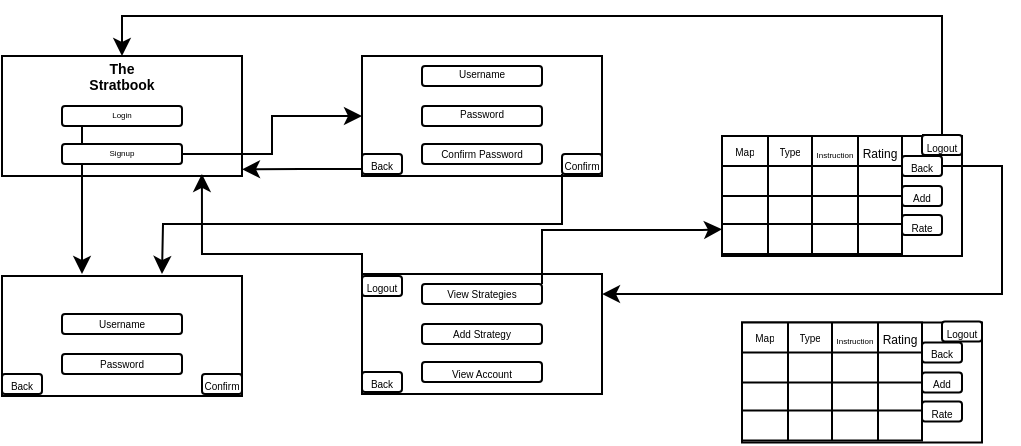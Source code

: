 <mxfile version="14.9.6" type="github"><diagram id="3ObjCFk_COOsaYDm3444" name="Page-1"><mxGraphModel dx="569" dy="295" grid="1" gridSize="10" guides="1" tooltips="1" connect="1" arrows="1" fold="1" page="1" pageScale="1" pageWidth="827" pageHeight="1169" math="0" shadow="0"><root><mxCell id="0"/><mxCell id="1" parent="0"/><mxCell id="eZGEV_8KPdCAxbX1N_Es-2" value="" style="rounded=0;whiteSpace=wrap;html=1;" vertex="1" parent="1"><mxGeometry x="80" y="91" width="120" height="60" as="geometry"/></mxCell><mxCell id="eZGEV_8KPdCAxbX1N_Es-4" value="" style="rounded=1;whiteSpace=wrap;html=1;" vertex="1" parent="1"><mxGeometry x="110" y="116" width="60" height="10" as="geometry"/></mxCell><mxCell id="eZGEV_8KPdCAxbX1N_Es-31" style="edgeStyle=orthogonalEdgeStyle;rounded=0;orthogonalLoop=1;jettySize=auto;html=1;exitX=0;exitY=1;exitDx=0;exitDy=0;fontSize=5;" edge="1" parent="1" source="eZGEV_8KPdCAxbX1N_Es-6"><mxGeometry relative="1" as="geometry"><mxPoint x="120" y="200" as="targetPoint"/></mxGeometry></mxCell><mxCell id="eZGEV_8KPdCAxbX1N_Es-6" value="Login" style="text;html=1;strokeColor=none;fillColor=none;align=center;verticalAlign=middle;whiteSpace=wrap;rounded=0;fontSize=4;" vertex="1" parent="1"><mxGeometry x="120" y="116" width="40" height="10" as="geometry"/></mxCell><mxCell id="eZGEV_8KPdCAxbX1N_Es-20" style="edgeStyle=orthogonalEdgeStyle;rounded=0;orthogonalLoop=1;jettySize=auto;html=1;exitX=1;exitY=0.5;exitDx=0;exitDy=0;entryX=0;entryY=0.5;entryDx=0;entryDy=0;fontSize=5;" edge="1" parent="1" source="eZGEV_8KPdCAxbX1N_Es-7" target="eZGEV_8KPdCAxbX1N_Es-11"><mxGeometry relative="1" as="geometry"/></mxCell><mxCell id="eZGEV_8KPdCAxbX1N_Es-7" value="" style="rounded=1;whiteSpace=wrap;html=1;" vertex="1" parent="1"><mxGeometry x="110" y="135" width="60" height="10" as="geometry"/></mxCell><mxCell id="eZGEV_8KPdCAxbX1N_Es-8" value="Signup" style="text;html=1;strokeColor=none;fillColor=none;align=center;verticalAlign=middle;whiteSpace=wrap;rounded=0;fontSize=4;" vertex="1" parent="1"><mxGeometry x="120" y="135" width="40" height="10" as="geometry"/></mxCell><mxCell id="eZGEV_8KPdCAxbX1N_Es-10" value="&lt;div style=&quot;font-size: 7px;&quot;&gt;The Stratbook&lt;/div&gt;&lt;div style=&quot;font-size: 7px;&quot;&gt;&lt;br style=&quot;font-size: 7px;&quot;&gt;&lt;/div&gt;" style="text;html=1;strokeColor=none;fillColor=none;align=center;verticalAlign=middle;whiteSpace=wrap;rounded=0;fontSize=7;fontStyle=1" vertex="1" parent="1"><mxGeometry x="120" y="96" width="40" height="20" as="geometry"/></mxCell><mxCell id="eZGEV_8KPdCAxbX1N_Es-11" value="" style="rounded=0;whiteSpace=wrap;html=1;fontSize=7;" vertex="1" parent="1"><mxGeometry x="260" y="91" width="120" height="60" as="geometry"/></mxCell><mxCell id="eZGEV_8KPdCAxbX1N_Es-12" value="" style="rounded=1;whiteSpace=wrap;html=1;" vertex="1" parent="1"><mxGeometry x="290" y="96" width="60" height="10" as="geometry"/></mxCell><mxCell id="eZGEV_8KPdCAxbX1N_Es-13" value="" style="rounded=1;whiteSpace=wrap;html=1;" vertex="1" parent="1"><mxGeometry x="290" y="116" width="60" height="10" as="geometry"/></mxCell><mxCell id="eZGEV_8KPdCAxbX1N_Es-14" value="" style="rounded=1;whiteSpace=wrap;html=1;" vertex="1" parent="1"><mxGeometry x="290" y="135" width="60" height="10" as="geometry"/></mxCell><mxCell id="eZGEV_8KPdCAxbX1N_Es-15" value="&lt;font style=&quot;font-size: 5px&quot;&gt;Username&lt;/font&gt;" style="text;html=1;strokeColor=none;fillColor=none;align=center;verticalAlign=middle;whiteSpace=wrap;rounded=0;fontSize=7;" vertex="1" parent="1"><mxGeometry x="300" y="90" width="40" height="20" as="geometry"/></mxCell><mxCell id="eZGEV_8KPdCAxbX1N_Es-16" value="&lt;font style=&quot;font-size: 5px&quot;&gt;Password&lt;/font&gt;" style="text;html=1;strokeColor=none;fillColor=none;align=center;verticalAlign=middle;whiteSpace=wrap;rounded=0;fontSize=7;" vertex="1" parent="1"><mxGeometry x="300" y="110" width="40" height="20" as="geometry"/></mxCell><mxCell id="eZGEV_8KPdCAxbX1N_Es-17" value="&lt;font style=&quot;font-size: 5px&quot;&gt;Confirm Password&lt;/font&gt;" style="text;html=1;strokeColor=none;fillColor=none;align=center;verticalAlign=middle;whiteSpace=wrap;rounded=0;fontSize=7;" vertex="1" parent="1"><mxGeometry x="295" y="130" width="50" height="20" as="geometry"/></mxCell><mxCell id="eZGEV_8KPdCAxbX1N_Es-21" style="edgeStyle=orthogonalEdgeStyle;rounded=0;orthogonalLoop=1;jettySize=auto;html=1;exitX=0;exitY=0.75;exitDx=0;exitDy=0;entryX=1;entryY=0.944;entryDx=0;entryDy=0;entryPerimeter=0;fontSize=5;" edge="1" parent="1" source="eZGEV_8KPdCAxbX1N_Es-18" target="eZGEV_8KPdCAxbX1N_Es-2"><mxGeometry relative="1" as="geometry"/></mxCell><mxCell id="eZGEV_8KPdCAxbX1N_Es-18" value="Back" style="rounded=1;whiteSpace=wrap;html=1;fontSize=5;" vertex="1" parent="1"><mxGeometry x="260" y="140" width="20" height="10" as="geometry"/></mxCell><mxCell id="eZGEV_8KPdCAxbX1N_Es-33" style="edgeStyle=orthogonalEdgeStyle;rounded=0;orthogonalLoop=1;jettySize=auto;html=1;exitX=0;exitY=1;exitDx=0;exitDy=0;fontSize=5;" edge="1" parent="1" source="eZGEV_8KPdCAxbX1N_Es-19"><mxGeometry relative="1" as="geometry"><mxPoint x="160" y="200" as="targetPoint"/></mxGeometry></mxCell><mxCell id="eZGEV_8KPdCAxbX1N_Es-19" value="Confirm" style="rounded=1;whiteSpace=wrap;html=1;fontSize=5;" vertex="1" parent="1"><mxGeometry x="360" y="140" width="20" height="10" as="geometry"/></mxCell><mxCell id="eZGEV_8KPdCAxbX1N_Es-22" value="" style="rounded=0;whiteSpace=wrap;html=1;fontSize=7;" vertex="1" parent="1"><mxGeometry x="80" y="201" width="120" height="60" as="geometry"/></mxCell><mxCell id="eZGEV_8KPdCAxbX1N_Es-23" value="" style="rounded=1;whiteSpace=wrap;html=1;" vertex="1" parent="1"><mxGeometry x="110" y="220" width="60" height="10" as="geometry"/></mxCell><mxCell id="eZGEV_8KPdCAxbX1N_Es-24" value="" style="rounded=1;whiteSpace=wrap;html=1;" vertex="1" parent="1"><mxGeometry x="110" y="240" width="60" height="10" as="geometry"/></mxCell><mxCell id="eZGEV_8KPdCAxbX1N_Es-26" value="&lt;font style=&quot;font-size: 5px&quot;&gt;Username&lt;/font&gt;" style="text;html=1;strokeColor=none;fillColor=none;align=center;verticalAlign=middle;whiteSpace=wrap;rounded=0;fontSize=7;" vertex="1" parent="1"><mxGeometry x="120" y="215" width="40" height="20" as="geometry"/></mxCell><mxCell id="eZGEV_8KPdCAxbX1N_Es-27" value="&lt;font style=&quot;font-size: 5px&quot;&gt;Password&lt;/font&gt;" style="text;html=1;strokeColor=none;fillColor=none;align=center;verticalAlign=middle;whiteSpace=wrap;rounded=0;fontSize=7;" vertex="1" parent="1"><mxGeometry x="120" y="235" width="40" height="20" as="geometry"/></mxCell><mxCell id="eZGEV_8KPdCAxbX1N_Es-29" value="Back" style="rounded=1;whiteSpace=wrap;html=1;fontSize=5;" vertex="1" parent="1"><mxGeometry x="80" y="250" width="20" height="10" as="geometry"/></mxCell><mxCell id="eZGEV_8KPdCAxbX1N_Es-30" value="Confirm" style="rounded=1;whiteSpace=wrap;html=1;fontSize=5;" vertex="1" parent="1"><mxGeometry x="180" y="250" width="20" height="10" as="geometry"/></mxCell><mxCell id="eZGEV_8KPdCAxbX1N_Es-93" style="edgeStyle=orthogonalEdgeStyle;rounded=0;orthogonalLoop=1;jettySize=auto;html=1;exitX=0;exitY=0;exitDx=0;exitDy=0;entryX=0.833;entryY=0.983;entryDx=0;entryDy=0;entryPerimeter=0;fontSize=3;" edge="1" parent="1" source="eZGEV_8KPdCAxbX1N_Es-41" target="eZGEV_8KPdCAxbX1N_Es-2"><mxGeometry relative="1" as="geometry"><Array as="points"><mxPoint x="260" y="190"/><mxPoint x="180" y="190"/></Array></mxGeometry></mxCell><mxCell id="eZGEV_8KPdCAxbX1N_Es-41" value="" style="rounded=0;whiteSpace=wrap;html=1;fontSize=7;" vertex="1" parent="1"><mxGeometry x="260" y="200" width="120" height="60" as="geometry"/></mxCell><mxCell id="eZGEV_8KPdCAxbX1N_Es-91" style="edgeStyle=orthogonalEdgeStyle;rounded=0;orthogonalLoop=1;jettySize=auto;html=1;exitX=1;exitY=0;exitDx=0;exitDy=0;entryX=0;entryY=0.75;entryDx=0;entryDy=0;fontSize=3;" edge="1" parent="1" source="eZGEV_8KPdCAxbX1N_Es-42"><mxGeometry relative="1" as="geometry"><mxPoint x="440" y="177.625" as="targetPoint"/><Array as="points"><mxPoint x="350" y="178"/><mxPoint x="430" y="178"/></Array></mxGeometry></mxCell><mxCell id="eZGEV_8KPdCAxbX1N_Es-42" value="" style="rounded=1;whiteSpace=wrap;html=1;" vertex="1" parent="1"><mxGeometry x="290" y="205" width="60" height="10" as="geometry"/></mxCell><mxCell id="eZGEV_8KPdCAxbX1N_Es-43" value="" style="rounded=1;whiteSpace=wrap;html=1;" vertex="1" parent="1"><mxGeometry x="290" y="225" width="60" height="10" as="geometry"/></mxCell><mxCell id="eZGEV_8KPdCAxbX1N_Es-44" value="" style="rounded=1;whiteSpace=wrap;html=1;" vertex="1" parent="1"><mxGeometry x="290" y="244" width="60" height="10" as="geometry"/></mxCell><mxCell id="eZGEV_8KPdCAxbX1N_Es-45" value="&lt;font style=&quot;font-size: 5px;&quot;&gt;View Strategies&lt;/font&gt;" style="text;html=1;strokeColor=none;fillColor=none;align=center;verticalAlign=middle;whiteSpace=wrap;rounded=0;fontSize=5;fontStyle=0" vertex="1" parent="1"><mxGeometry x="295" y="199" width="50" height="20" as="geometry"/></mxCell><mxCell id="eZGEV_8KPdCAxbX1N_Es-46" value="View Account" style="text;html=1;strokeColor=none;fillColor=none;align=center;verticalAlign=middle;whiteSpace=wrap;rounded=0;fontSize=5;" vertex="1" parent="1"><mxGeometry x="295" y="239" width="50" height="20" as="geometry"/></mxCell><mxCell id="eZGEV_8KPdCAxbX1N_Es-47" value="&lt;font style=&quot;font-size: 5px;&quot;&gt;Add Strategy&lt;/font&gt;" style="text;html=1;strokeColor=none;fillColor=none;align=center;verticalAlign=middle;whiteSpace=wrap;rounded=0;fontSize=5;" vertex="1" parent="1"><mxGeometry x="295" y="219" width="50" height="20" as="geometry"/></mxCell><mxCell id="eZGEV_8KPdCAxbX1N_Es-48" value="Logout" style="rounded=1;whiteSpace=wrap;html=1;fontSize=5;" vertex="1" parent="1"><mxGeometry x="260" y="201" width="20" height="10" as="geometry"/></mxCell><mxCell id="eZGEV_8KPdCAxbX1N_Es-50" value="Back" style="rounded=1;whiteSpace=wrap;html=1;fontSize=5;" vertex="1" parent="1"><mxGeometry x="260" y="249" width="20" height="10" as="geometry"/></mxCell><mxCell id="eZGEV_8KPdCAxbX1N_Es-52" value="" style="rounded=0;whiteSpace=wrap;html=1;fontSize=7;" vertex="1" parent="1"><mxGeometry x="440" y="131" width="120" height="60" as="geometry"/></mxCell><mxCell id="eZGEV_8KPdCAxbX1N_Es-92" style="edgeStyle=orthogonalEdgeStyle;rounded=0;orthogonalLoop=1;jettySize=auto;html=1;exitX=0;exitY=0;exitDx=0;exitDy=0;entryX=0.5;entryY=0;entryDx=0;entryDy=0;fontSize=3;" edge="1" parent="1" source="eZGEV_8KPdCAxbX1N_Es-59" target="eZGEV_8KPdCAxbX1N_Es-2"><mxGeometry relative="1" as="geometry"><Array as="points"><mxPoint x="550" y="131"/><mxPoint x="550" y="71"/><mxPoint x="140" y="71"/></Array></mxGeometry></mxCell><mxCell id="eZGEV_8KPdCAxbX1N_Es-59" value="Logout" style="rounded=1;whiteSpace=wrap;html=1;fontSize=5;" vertex="1" parent="1"><mxGeometry x="540" y="130.5" width="20" height="10" as="geometry"/></mxCell><mxCell id="eZGEV_8KPdCAxbX1N_Es-95" style="edgeStyle=orthogonalEdgeStyle;rounded=0;orthogonalLoop=1;jettySize=auto;html=1;exitX=0;exitY=0.5;exitDx=0;exitDy=0;entryX=1;entryY=0.167;entryDx=0;entryDy=0;entryPerimeter=0;fontSize=3;" edge="1" parent="1" source="eZGEV_8KPdCAxbX1N_Es-60" target="eZGEV_8KPdCAxbX1N_Es-41"><mxGeometry relative="1" as="geometry"><Array as="points"><mxPoint x="580" y="146"/><mxPoint x="580" y="210"/></Array></mxGeometry></mxCell><mxCell id="eZGEV_8KPdCAxbX1N_Es-60" value="Back" style="rounded=1;whiteSpace=wrap;html=1;fontSize=5;" vertex="1" parent="1"><mxGeometry x="530" y="141" width="20" height="10" as="geometry"/></mxCell><mxCell id="eZGEV_8KPdCAxbX1N_Es-80" value="Add" style="rounded=1;whiteSpace=wrap;html=1;fontSize=5;" vertex="1" parent="1"><mxGeometry x="530" y="156" width="20" height="10" as="geometry"/></mxCell><mxCell id="eZGEV_8KPdCAxbX1N_Es-90" value="Rate" style="rounded=1;whiteSpace=wrap;html=1;fontSize=5;" vertex="1" parent="1"><mxGeometry x="530" y="170.5" width="20" height="10" as="geometry"/></mxCell><mxCell id="eZGEV_8KPdCAxbX1N_Es-96" value="" style="shape=table;startSize=0;container=1;collapsible=0;childLayout=tableLayout;fontSize=5;" vertex="1" parent="1"><mxGeometry x="440" y="131" width="90" height="59" as="geometry"/></mxCell><mxCell id="eZGEV_8KPdCAxbX1N_Es-97" value="" style="shape=partialRectangle;collapsible=0;dropTarget=0;pointerEvents=0;fillColor=none;top=0;left=0;bottom=0;right=0;points=[[0,0.5],[1,0.5]];portConstraint=eastwest;" vertex="1" parent="eZGEV_8KPdCAxbX1N_Es-96"><mxGeometry width="90" height="15" as="geometry"/></mxCell><mxCell id="eZGEV_8KPdCAxbX1N_Es-98" value="&lt;font style=&quot;font-size: 5px&quot;&gt;Map&lt;/font&gt;" style="shape=partialRectangle;html=1;whiteSpace=wrap;connectable=0;overflow=hidden;fillColor=none;top=0;left=0;bottom=0;right=0;pointerEvents=1;spacingTop=-4;" vertex="1" parent="eZGEV_8KPdCAxbX1N_Es-97"><mxGeometry width="23" height="15" as="geometry"/></mxCell><mxCell id="eZGEV_8KPdCAxbX1N_Es-99" value="&lt;font style=&quot;font-size: 5px&quot;&gt;Type&lt;/font&gt;" style="shape=partialRectangle;html=1;whiteSpace=wrap;connectable=0;overflow=hidden;fillColor=none;top=0;left=0;bottom=0;right=0;pointerEvents=1;spacingBottom=0;spacingTop=-4;" vertex="1" parent="eZGEV_8KPdCAxbX1N_Es-97"><mxGeometry x="23" width="22" height="15" as="geometry"/></mxCell><mxCell id="eZGEV_8KPdCAxbX1N_Es-100" value="&lt;font style=&quot;font-size: 4px&quot;&gt;Instruction&lt;/font&gt;" style="shape=partialRectangle;html=1;whiteSpace=wrap;connectable=0;overflow=hidden;fillColor=none;top=0;left=0;bottom=0;right=0;pointerEvents=1;spacingTop=-3;" vertex="1" parent="eZGEV_8KPdCAxbX1N_Es-97"><mxGeometry x="45" width="23" height="15" as="geometry"/></mxCell><mxCell id="eZGEV_8KPdCAxbX1N_Es-101" value="&lt;font style=&quot;font-size: 6px&quot;&gt;Rating&lt;/font&gt;" style="shape=partialRectangle;html=1;whiteSpace=wrap;connectable=0;overflow=hidden;fillColor=none;top=0;left=0;bottom=0;right=0;pointerEvents=1;spacingTop=-3;" vertex="1" parent="eZGEV_8KPdCAxbX1N_Es-97"><mxGeometry x="68" width="22" height="15" as="geometry"/></mxCell><mxCell id="eZGEV_8KPdCAxbX1N_Es-102" value="" style="shape=partialRectangle;collapsible=0;dropTarget=0;pointerEvents=0;fillColor=none;top=0;left=0;bottom=0;right=0;points=[[0,0.5],[1,0.5]];portConstraint=eastwest;" vertex="1" parent="eZGEV_8KPdCAxbX1N_Es-96"><mxGeometry y="15" width="90" height="15" as="geometry"/></mxCell><mxCell id="eZGEV_8KPdCAxbX1N_Es-103" value="" style="shape=partialRectangle;html=1;whiteSpace=wrap;connectable=0;overflow=hidden;fillColor=none;top=0;left=0;bottom=0;right=0;pointerEvents=1;" vertex="1" parent="eZGEV_8KPdCAxbX1N_Es-102"><mxGeometry width="23" height="15" as="geometry"/></mxCell><mxCell id="eZGEV_8KPdCAxbX1N_Es-104" value="" style="shape=partialRectangle;html=1;whiteSpace=wrap;connectable=0;overflow=hidden;fillColor=none;top=0;left=0;bottom=0;right=0;pointerEvents=1;" vertex="1" parent="eZGEV_8KPdCAxbX1N_Es-102"><mxGeometry x="23" width="22" height="15" as="geometry"/></mxCell><mxCell id="eZGEV_8KPdCAxbX1N_Es-105" value="" style="shape=partialRectangle;html=1;whiteSpace=wrap;connectable=0;overflow=hidden;fillColor=none;top=0;left=0;bottom=0;right=0;pointerEvents=1;" vertex="1" parent="eZGEV_8KPdCAxbX1N_Es-102"><mxGeometry x="45" width="23" height="15" as="geometry"/></mxCell><mxCell id="eZGEV_8KPdCAxbX1N_Es-106" value="" style="shape=partialRectangle;html=1;whiteSpace=wrap;connectable=0;overflow=hidden;fillColor=none;top=0;left=0;bottom=0;right=0;pointerEvents=1;" vertex="1" parent="eZGEV_8KPdCAxbX1N_Es-102"><mxGeometry x="68" width="22" height="15" as="geometry"/></mxCell><mxCell id="eZGEV_8KPdCAxbX1N_Es-107" value="" style="shape=partialRectangle;collapsible=0;dropTarget=0;pointerEvents=0;fillColor=none;top=0;left=0;bottom=0;right=0;points=[[0,0.5],[1,0.5]];portConstraint=eastwest;" vertex="1" parent="eZGEV_8KPdCAxbX1N_Es-96"><mxGeometry y="30" width="90" height="14" as="geometry"/></mxCell><mxCell id="eZGEV_8KPdCAxbX1N_Es-108" value="" style="shape=partialRectangle;html=1;whiteSpace=wrap;connectable=0;overflow=hidden;fillColor=none;top=0;left=0;bottom=0;right=0;pointerEvents=1;" vertex="1" parent="eZGEV_8KPdCAxbX1N_Es-107"><mxGeometry width="23" height="14" as="geometry"/></mxCell><mxCell id="eZGEV_8KPdCAxbX1N_Es-109" value="" style="shape=partialRectangle;html=1;whiteSpace=wrap;connectable=0;overflow=hidden;fillColor=none;top=0;left=0;bottom=0;right=0;pointerEvents=1;" vertex="1" parent="eZGEV_8KPdCAxbX1N_Es-107"><mxGeometry x="23" width="22" height="14" as="geometry"/></mxCell><mxCell id="eZGEV_8KPdCAxbX1N_Es-110" value="" style="shape=partialRectangle;html=1;whiteSpace=wrap;connectable=0;overflow=hidden;fillColor=none;top=0;left=0;bottom=0;right=0;pointerEvents=1;" vertex="1" parent="eZGEV_8KPdCAxbX1N_Es-107"><mxGeometry x="45" width="23" height="14" as="geometry"/></mxCell><mxCell id="eZGEV_8KPdCAxbX1N_Es-111" value="" style="shape=partialRectangle;html=1;whiteSpace=wrap;connectable=0;overflow=hidden;fillColor=none;top=0;left=0;bottom=0;right=0;pointerEvents=1;" vertex="1" parent="eZGEV_8KPdCAxbX1N_Es-107"><mxGeometry x="68" width="22" height="14" as="geometry"/></mxCell><mxCell id="eZGEV_8KPdCAxbX1N_Es-112" value="" style="shape=partialRectangle;collapsible=0;dropTarget=0;pointerEvents=0;fillColor=none;top=0;left=0;bottom=0;right=0;points=[[0,0.5],[1,0.5]];portConstraint=eastwest;" vertex="1" parent="eZGEV_8KPdCAxbX1N_Es-96"><mxGeometry y="44" width="90" height="15" as="geometry"/></mxCell><mxCell id="eZGEV_8KPdCAxbX1N_Es-113" value="" style="shape=partialRectangle;html=1;whiteSpace=wrap;connectable=0;overflow=hidden;fillColor=none;top=0;left=0;bottom=0;right=0;pointerEvents=1;" vertex="1" parent="eZGEV_8KPdCAxbX1N_Es-112"><mxGeometry width="23" height="15" as="geometry"/></mxCell><mxCell id="eZGEV_8KPdCAxbX1N_Es-114" value="" style="shape=partialRectangle;html=1;whiteSpace=wrap;connectable=0;overflow=hidden;fillColor=none;top=0;left=0;bottom=0;right=0;pointerEvents=1;" vertex="1" parent="eZGEV_8KPdCAxbX1N_Es-112"><mxGeometry x="23" width="22" height="15" as="geometry"/></mxCell><mxCell id="eZGEV_8KPdCAxbX1N_Es-115" value="" style="shape=partialRectangle;html=1;whiteSpace=wrap;connectable=0;overflow=hidden;fillColor=none;top=0;left=0;bottom=0;right=0;pointerEvents=1;" vertex="1" parent="eZGEV_8KPdCAxbX1N_Es-112"><mxGeometry x="45" width="23" height="15" as="geometry"/></mxCell><mxCell id="eZGEV_8KPdCAxbX1N_Es-116" value="" style="shape=partialRectangle;html=1;whiteSpace=wrap;connectable=0;overflow=hidden;fillColor=none;top=0;left=0;bottom=0;right=0;pointerEvents=1;" vertex="1" parent="eZGEV_8KPdCAxbX1N_Es-112"><mxGeometry x="68" width="22" height="15" as="geometry"/></mxCell><mxCell id="eZGEV_8KPdCAxbX1N_Es-117" value="" style="rounded=0;whiteSpace=wrap;html=1;fontSize=7;" vertex="1" parent="1"><mxGeometry x="450" y="224.25" width="120" height="60" as="geometry"/></mxCell><mxCell id="eZGEV_8KPdCAxbX1N_Es-118" value="Logout" style="rounded=1;whiteSpace=wrap;html=1;fontSize=5;" vertex="1" parent="1"><mxGeometry x="550" y="223.75" width="20" height="10" as="geometry"/></mxCell><mxCell id="eZGEV_8KPdCAxbX1N_Es-119" value="Back" style="rounded=1;whiteSpace=wrap;html=1;fontSize=5;" vertex="1" parent="1"><mxGeometry x="540" y="234.25" width="20" height="10" as="geometry"/></mxCell><mxCell id="eZGEV_8KPdCAxbX1N_Es-120" value="Add" style="rounded=1;whiteSpace=wrap;html=1;fontSize=5;" vertex="1" parent="1"><mxGeometry x="540" y="249.25" width="20" height="10" as="geometry"/></mxCell><mxCell id="eZGEV_8KPdCAxbX1N_Es-121" value="Rate" style="rounded=1;whiteSpace=wrap;html=1;fontSize=5;" vertex="1" parent="1"><mxGeometry x="540" y="263.75" width="20" height="10" as="geometry"/></mxCell><mxCell id="eZGEV_8KPdCAxbX1N_Es-122" value="" style="shape=table;startSize=0;container=1;collapsible=0;childLayout=tableLayout;fontSize=5;" vertex="1" parent="1"><mxGeometry x="450" y="224.25" width="90" height="59" as="geometry"/></mxCell><mxCell id="eZGEV_8KPdCAxbX1N_Es-123" value="" style="shape=partialRectangle;collapsible=0;dropTarget=0;pointerEvents=0;fillColor=none;top=0;left=0;bottom=0;right=0;points=[[0,0.5],[1,0.5]];portConstraint=eastwest;" vertex="1" parent="eZGEV_8KPdCAxbX1N_Es-122"><mxGeometry width="90" height="15" as="geometry"/></mxCell><mxCell id="eZGEV_8KPdCAxbX1N_Es-124" value="&lt;font style=&quot;font-size: 5px&quot;&gt;Map&lt;/font&gt;" style="shape=partialRectangle;html=1;whiteSpace=wrap;connectable=0;overflow=hidden;fillColor=none;top=0;left=0;bottom=0;right=0;pointerEvents=1;spacingTop=-4;" vertex="1" parent="eZGEV_8KPdCAxbX1N_Es-123"><mxGeometry width="23" height="15" as="geometry"/></mxCell><mxCell id="eZGEV_8KPdCAxbX1N_Es-125" value="&lt;font style=&quot;font-size: 5px&quot;&gt;Type&lt;/font&gt;" style="shape=partialRectangle;html=1;whiteSpace=wrap;connectable=0;overflow=hidden;fillColor=none;top=0;left=0;bottom=0;right=0;pointerEvents=1;spacingBottom=0;spacingTop=-4;" vertex="1" parent="eZGEV_8KPdCAxbX1N_Es-123"><mxGeometry x="23" width="22" height="15" as="geometry"/></mxCell><mxCell id="eZGEV_8KPdCAxbX1N_Es-126" value="&lt;font style=&quot;font-size: 4px&quot;&gt;Instruction&lt;/font&gt;" style="shape=partialRectangle;html=1;whiteSpace=wrap;connectable=0;overflow=hidden;fillColor=none;top=0;left=0;bottom=0;right=0;pointerEvents=1;spacingTop=-3;" vertex="1" parent="eZGEV_8KPdCAxbX1N_Es-123"><mxGeometry x="45" width="23" height="15" as="geometry"/></mxCell><mxCell id="eZGEV_8KPdCAxbX1N_Es-127" value="&lt;font style=&quot;font-size: 6px&quot;&gt;Rating&lt;/font&gt;" style="shape=partialRectangle;html=1;whiteSpace=wrap;connectable=0;overflow=hidden;fillColor=none;top=0;left=0;bottom=0;right=0;pointerEvents=1;spacingTop=-3;" vertex="1" parent="eZGEV_8KPdCAxbX1N_Es-123"><mxGeometry x="68" width="22" height="15" as="geometry"/></mxCell><mxCell id="eZGEV_8KPdCAxbX1N_Es-128" value="" style="shape=partialRectangle;collapsible=0;dropTarget=0;pointerEvents=0;fillColor=none;top=0;left=0;bottom=0;right=0;points=[[0,0.5],[1,0.5]];portConstraint=eastwest;" vertex="1" parent="eZGEV_8KPdCAxbX1N_Es-122"><mxGeometry y="15" width="90" height="15" as="geometry"/></mxCell><mxCell id="eZGEV_8KPdCAxbX1N_Es-129" value="" style="shape=partialRectangle;html=1;whiteSpace=wrap;connectable=0;overflow=hidden;fillColor=none;top=0;left=0;bottom=0;right=0;pointerEvents=1;" vertex="1" parent="eZGEV_8KPdCAxbX1N_Es-128"><mxGeometry width="23" height="15" as="geometry"/></mxCell><mxCell id="eZGEV_8KPdCAxbX1N_Es-130" value="" style="shape=partialRectangle;html=1;whiteSpace=wrap;connectable=0;overflow=hidden;fillColor=none;top=0;left=0;bottom=0;right=0;pointerEvents=1;" vertex="1" parent="eZGEV_8KPdCAxbX1N_Es-128"><mxGeometry x="23" width="22" height="15" as="geometry"/></mxCell><mxCell id="eZGEV_8KPdCAxbX1N_Es-131" value="" style="shape=partialRectangle;html=1;whiteSpace=wrap;connectable=0;overflow=hidden;fillColor=none;top=0;left=0;bottom=0;right=0;pointerEvents=1;" vertex="1" parent="eZGEV_8KPdCAxbX1N_Es-128"><mxGeometry x="45" width="23" height="15" as="geometry"/></mxCell><mxCell id="eZGEV_8KPdCAxbX1N_Es-132" value="" style="shape=partialRectangle;html=1;whiteSpace=wrap;connectable=0;overflow=hidden;fillColor=none;top=0;left=0;bottom=0;right=0;pointerEvents=1;" vertex="1" parent="eZGEV_8KPdCAxbX1N_Es-128"><mxGeometry x="68" width="22" height="15" as="geometry"/></mxCell><mxCell id="eZGEV_8KPdCAxbX1N_Es-133" value="" style="shape=partialRectangle;collapsible=0;dropTarget=0;pointerEvents=0;fillColor=none;top=0;left=0;bottom=0;right=0;points=[[0,0.5],[1,0.5]];portConstraint=eastwest;" vertex="1" parent="eZGEV_8KPdCAxbX1N_Es-122"><mxGeometry y="30" width="90" height="14" as="geometry"/></mxCell><mxCell id="eZGEV_8KPdCAxbX1N_Es-134" value="" style="shape=partialRectangle;html=1;whiteSpace=wrap;connectable=0;overflow=hidden;fillColor=none;top=0;left=0;bottom=0;right=0;pointerEvents=1;" vertex="1" parent="eZGEV_8KPdCAxbX1N_Es-133"><mxGeometry width="23" height="14" as="geometry"/></mxCell><mxCell id="eZGEV_8KPdCAxbX1N_Es-135" value="" style="shape=partialRectangle;html=1;whiteSpace=wrap;connectable=0;overflow=hidden;fillColor=none;top=0;left=0;bottom=0;right=0;pointerEvents=1;" vertex="1" parent="eZGEV_8KPdCAxbX1N_Es-133"><mxGeometry x="23" width="22" height="14" as="geometry"/></mxCell><mxCell id="eZGEV_8KPdCAxbX1N_Es-136" value="" style="shape=partialRectangle;html=1;whiteSpace=wrap;connectable=0;overflow=hidden;fillColor=none;top=0;left=0;bottom=0;right=0;pointerEvents=1;" vertex="1" parent="eZGEV_8KPdCAxbX1N_Es-133"><mxGeometry x="45" width="23" height="14" as="geometry"/></mxCell><mxCell id="eZGEV_8KPdCAxbX1N_Es-137" value="" style="shape=partialRectangle;html=1;whiteSpace=wrap;connectable=0;overflow=hidden;fillColor=none;top=0;left=0;bottom=0;right=0;pointerEvents=1;" vertex="1" parent="eZGEV_8KPdCAxbX1N_Es-133"><mxGeometry x="68" width="22" height="14" as="geometry"/></mxCell><mxCell id="eZGEV_8KPdCAxbX1N_Es-138" value="" style="shape=partialRectangle;collapsible=0;dropTarget=0;pointerEvents=0;fillColor=none;top=0;left=0;bottom=0;right=0;points=[[0,0.5],[1,0.5]];portConstraint=eastwest;" vertex="1" parent="eZGEV_8KPdCAxbX1N_Es-122"><mxGeometry y="44" width="90" height="15" as="geometry"/></mxCell><mxCell id="eZGEV_8KPdCAxbX1N_Es-139" value="" style="shape=partialRectangle;html=1;whiteSpace=wrap;connectable=0;overflow=hidden;fillColor=none;top=0;left=0;bottom=0;right=0;pointerEvents=1;" vertex="1" parent="eZGEV_8KPdCAxbX1N_Es-138"><mxGeometry width="23" height="15" as="geometry"/></mxCell><mxCell id="eZGEV_8KPdCAxbX1N_Es-140" value="" style="shape=partialRectangle;html=1;whiteSpace=wrap;connectable=0;overflow=hidden;fillColor=none;top=0;left=0;bottom=0;right=0;pointerEvents=1;" vertex="1" parent="eZGEV_8KPdCAxbX1N_Es-138"><mxGeometry x="23" width="22" height="15" as="geometry"/></mxCell><mxCell id="eZGEV_8KPdCAxbX1N_Es-141" value="" style="shape=partialRectangle;html=1;whiteSpace=wrap;connectable=0;overflow=hidden;fillColor=none;top=0;left=0;bottom=0;right=0;pointerEvents=1;" vertex="1" parent="eZGEV_8KPdCAxbX1N_Es-138"><mxGeometry x="45" width="23" height="15" as="geometry"/></mxCell><mxCell id="eZGEV_8KPdCAxbX1N_Es-142" value="" style="shape=partialRectangle;html=1;whiteSpace=wrap;connectable=0;overflow=hidden;fillColor=none;top=0;left=0;bottom=0;right=0;pointerEvents=1;" vertex="1" parent="eZGEV_8KPdCAxbX1N_Es-138"><mxGeometry x="68" width="22" height="15" as="geometry"/></mxCell></root></mxGraphModel></diagram></mxfile>